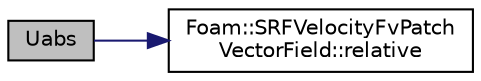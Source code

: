 digraph "Uabs"
{
  bgcolor="transparent";
  edge [fontname="Helvetica",fontsize="10",labelfontname="Helvetica",labelfontsize="10"];
  node [fontname="Helvetica",fontsize="10",shape=record];
  rankdir="LR";
  Node1 [label="Uabs",height=0.2,width=0.4,color="black", fillcolor="grey75", style="filled", fontcolor="black"];
  Node1 -> Node2 [color="midnightblue",fontsize="10",style="solid",fontname="Helvetica"];
  Node2 [label="Foam::SRFVelocityFvPatch\lVectorField::relative",height=0.2,width=0.4,color="black",URL="$a02414.html#a30d0e6e611783ccc83772922e4df363b",tooltip="Return const access to the relative flag. "];
}
